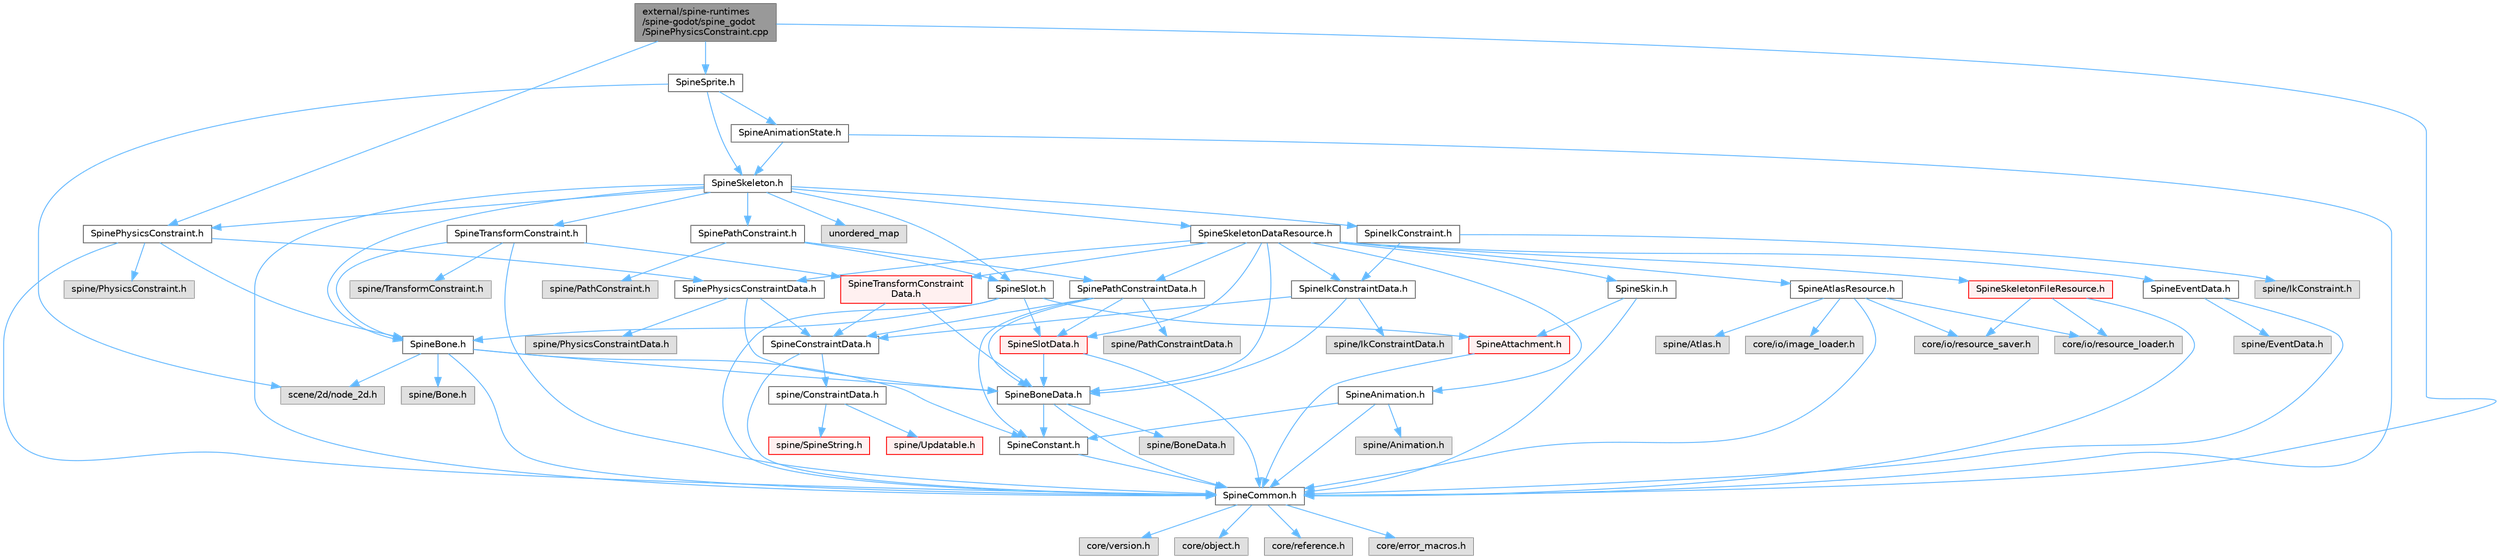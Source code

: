 digraph "external/spine-runtimes/spine-godot/spine_godot/SpinePhysicsConstraint.cpp"
{
 // LATEX_PDF_SIZE
  bgcolor="transparent";
  edge [fontname=Helvetica,fontsize=10,labelfontname=Helvetica,labelfontsize=10];
  node [fontname=Helvetica,fontsize=10,shape=box,height=0.2,width=0.4];
  Node1 [id="Node000001",label="external/spine-runtimes\l/spine-godot/spine_godot\l/SpinePhysicsConstraint.cpp",height=0.2,width=0.4,color="gray40", fillcolor="grey60", style="filled", fontcolor="black",tooltip=" "];
  Node1 -> Node2 [id="edge1_Node000001_Node000002",color="steelblue1",style="solid",tooltip=" "];
  Node2 [id="Node000002",label="SpinePhysicsConstraint.h",height=0.2,width=0.4,color="grey40", fillcolor="white", style="filled",URL="$_spine_physics_constraint_8h.html",tooltip=" "];
  Node2 -> Node3 [id="edge2_Node000002_Node000003",color="steelblue1",style="solid",tooltip=" "];
  Node3 [id="Node000003",label="SpineCommon.h",height=0.2,width=0.4,color="grey40", fillcolor="white", style="filled",URL="$_spine_common_8h.html",tooltip=" "];
  Node3 -> Node4 [id="edge3_Node000003_Node000004",color="steelblue1",style="solid",tooltip=" "];
  Node4 [id="Node000004",label="core/version.h",height=0.2,width=0.4,color="grey60", fillcolor="#E0E0E0", style="filled",tooltip=" "];
  Node3 -> Node5 [id="edge4_Node000003_Node000005",color="steelblue1",style="solid",tooltip=" "];
  Node5 [id="Node000005",label="core/object.h",height=0.2,width=0.4,color="grey60", fillcolor="#E0E0E0", style="filled",tooltip=" "];
  Node3 -> Node6 [id="edge5_Node000003_Node000006",color="steelblue1",style="solid",tooltip=" "];
  Node6 [id="Node000006",label="core/reference.h",height=0.2,width=0.4,color="grey60", fillcolor="#E0E0E0", style="filled",tooltip=" "];
  Node3 -> Node7 [id="edge6_Node000003_Node000007",color="steelblue1",style="solid",tooltip=" "];
  Node7 [id="Node000007",label="core/error_macros.h",height=0.2,width=0.4,color="grey60", fillcolor="#E0E0E0", style="filled",tooltip=" "];
  Node2 -> Node8 [id="edge7_Node000002_Node000008",color="steelblue1",style="solid",tooltip=" "];
  Node8 [id="Node000008",label="SpinePhysicsConstraintData.h",height=0.2,width=0.4,color="grey40", fillcolor="white", style="filled",URL="$_spine_physics_constraint_data_8h.html",tooltip=" "];
  Node8 -> Node9 [id="edge8_Node000008_Node000009",color="steelblue1",style="solid",tooltip=" "];
  Node9 [id="Node000009",label="SpineConstraintData.h",height=0.2,width=0.4,color="grey40", fillcolor="white", style="filled",URL="$_spine_constraint_data_8h.html",tooltip=" "];
  Node9 -> Node3 [id="edge9_Node000009_Node000003",color="steelblue1",style="solid",tooltip=" "];
  Node9 -> Node10 [id="edge10_Node000009_Node000010",color="steelblue1",style="solid",tooltip=" "];
  Node10 [id="Node000010",label="spine/ConstraintData.h",height=0.2,width=0.4,color="grey40", fillcolor="white", style="filled",URL="$_constraint_data_8h.html",tooltip=" "];
  Node10 -> Node11 [id="edge11_Node000010_Node000011",color="steelblue1",style="solid",tooltip=" "];
  Node11 [id="Node000011",label="spine/Updatable.h",height=0.2,width=0.4,color="red", fillcolor="#FFF0F0", style="filled",URL="$_updatable_8h.html",tooltip=" "];
  Node10 -> Node18 [id="edge12_Node000010_Node000018",color="steelblue1",style="solid",tooltip=" "];
  Node18 [id="Node000018",label="spine/SpineString.h",height=0.2,width=0.4,color="red", fillcolor="#FFF0F0", style="filled",URL="$_spine_string_8h.html",tooltip=" "];
  Node8 -> Node168 [id="edge13_Node000008_Node000168",color="steelblue1",style="solid",tooltip=" "];
  Node168 [id="Node000168",label="SpineBoneData.h",height=0.2,width=0.4,color="grey40", fillcolor="white", style="filled",URL="$_spine_bone_data_8h.html",tooltip=" "];
  Node168 -> Node3 [id="edge14_Node000168_Node000003",color="steelblue1",style="solid",tooltip=" "];
  Node168 -> Node169 [id="edge15_Node000168_Node000169",color="steelblue1",style="solid",tooltip=" "];
  Node169 [id="Node000169",label="SpineConstant.h",height=0.2,width=0.4,color="grey40", fillcolor="white", style="filled",URL="$_spine_constant_8h.html",tooltip=" "];
  Node169 -> Node3 [id="edge16_Node000169_Node000003",color="steelblue1",style="solid",tooltip=" "];
  Node168 -> Node170 [id="edge17_Node000168_Node000170",color="steelblue1",style="solid",tooltip=" "];
  Node170 [id="Node000170",label="spine/BoneData.h",height=0.2,width=0.4,color="grey60", fillcolor="#E0E0E0", style="filled",tooltip=" "];
  Node8 -> Node171 [id="edge18_Node000008_Node000171",color="steelblue1",style="solid",tooltip=" "];
  Node171 [id="Node000171",label="spine/PhysicsConstraintData.h",height=0.2,width=0.4,color="grey60", fillcolor="#E0E0E0", style="filled",tooltip=" "];
  Node2 -> Node172 [id="edge19_Node000002_Node000172",color="steelblue1",style="solid",tooltip=" "];
  Node172 [id="Node000172",label="SpineBone.h",height=0.2,width=0.4,color="grey40", fillcolor="white", style="filled",URL="$_spine_bone_8h.html",tooltip=" "];
  Node172 -> Node3 [id="edge20_Node000172_Node000003",color="steelblue1",style="solid",tooltip=" "];
  Node172 -> Node168 [id="edge21_Node000172_Node000168",color="steelblue1",style="solid",tooltip=" "];
  Node172 -> Node169 [id="edge22_Node000172_Node000169",color="steelblue1",style="solid",tooltip=" "];
  Node172 -> Node173 [id="edge23_Node000172_Node000173",color="steelblue1",style="solid",tooltip=" "];
  Node173 [id="Node000173",label="scene/2d/node_2d.h",height=0.2,width=0.4,color="grey60", fillcolor="#E0E0E0", style="filled",tooltip=" "];
  Node172 -> Node174 [id="edge24_Node000172_Node000174",color="steelblue1",style="solid",tooltip=" "];
  Node174 [id="Node000174",label="spine/Bone.h",height=0.2,width=0.4,color="grey60", fillcolor="#E0E0E0", style="filled",tooltip=" "];
  Node2 -> Node175 [id="edge25_Node000002_Node000175",color="steelblue1",style="solid",tooltip=" "];
  Node175 [id="Node000175",label="spine/PhysicsConstraint.h",height=0.2,width=0.4,color="grey60", fillcolor="#E0E0E0", style="filled",tooltip=" "];
  Node1 -> Node3 [id="edge26_Node000001_Node000003",color="steelblue1",style="solid",tooltip=" "];
  Node1 -> Node176 [id="edge27_Node000001_Node000176",color="steelblue1",style="solid",tooltip=" "];
  Node176 [id="Node000176",label="SpineSprite.h",height=0.2,width=0.4,color="grey40", fillcolor="white", style="filled",URL="$_spine_sprite_8h.html",tooltip=" "];
  Node176 -> Node177 [id="edge28_Node000176_Node000177",color="steelblue1",style="solid",tooltip=" "];
  Node177 [id="Node000177",label="SpineSkeleton.h",height=0.2,width=0.4,color="grey40", fillcolor="white", style="filled",URL="$_spine_skeleton_8h.html",tooltip=" "];
  Node177 -> Node3 [id="edge29_Node000177_Node000003",color="steelblue1",style="solid",tooltip=" "];
  Node177 -> Node178 [id="edge30_Node000177_Node000178",color="steelblue1",style="solid",tooltip=" "];
  Node178 [id="Node000178",label="SpineSkeletonDataResource.h",height=0.2,width=0.4,color="grey40", fillcolor="white", style="filled",URL="$_spine_skeleton_data_resource_8h.html",tooltip=" "];
  Node178 -> Node179 [id="edge31_Node000178_Node000179",color="steelblue1",style="solid",tooltip=" "];
  Node179 [id="Node000179",label="SpineAnimation.h",height=0.2,width=0.4,color="grey40", fillcolor="white", style="filled",URL="$_spine_animation_8h.html",tooltip=" "];
  Node179 -> Node3 [id="edge32_Node000179_Node000003",color="steelblue1",style="solid",tooltip=" "];
  Node179 -> Node169 [id="edge33_Node000179_Node000169",color="steelblue1",style="solid",tooltip=" "];
  Node179 -> Node180 [id="edge34_Node000179_Node000180",color="steelblue1",style="solid",tooltip=" "];
  Node180 [id="Node000180",label="spine/Animation.h",height=0.2,width=0.4,color="grey60", fillcolor="#E0E0E0", style="filled",tooltip=" "];
  Node178 -> Node181 [id="edge35_Node000178_Node000181",color="steelblue1",style="solid",tooltip=" "];
  Node181 [id="Node000181",label="SpineAtlasResource.h",height=0.2,width=0.4,color="grey40", fillcolor="white", style="filled",URL="$_spine_atlas_resource_8h.html",tooltip=" "];
  Node181 -> Node3 [id="edge36_Node000181_Node000003",color="steelblue1",style="solid",tooltip=" "];
  Node181 -> Node182 [id="edge37_Node000181_Node000182",color="steelblue1",style="solid",tooltip=" "];
  Node182 [id="Node000182",label="core/io/resource_loader.h",height=0.2,width=0.4,color="grey60", fillcolor="#E0E0E0", style="filled",tooltip=" "];
  Node181 -> Node183 [id="edge38_Node000181_Node000183",color="steelblue1",style="solid",tooltip=" "];
  Node183 [id="Node000183",label="core/io/resource_saver.h",height=0.2,width=0.4,color="grey60", fillcolor="#E0E0E0", style="filled",tooltip=" "];
  Node181 -> Node184 [id="edge39_Node000181_Node000184",color="steelblue1",style="solid",tooltip=" "];
  Node184 [id="Node000184",label="core/io/image_loader.h",height=0.2,width=0.4,color="grey60", fillcolor="#E0E0E0", style="filled",tooltip=" "];
  Node181 -> Node185 [id="edge40_Node000181_Node000185",color="steelblue1",style="solid",tooltip=" "];
  Node185 [id="Node000185",label="spine/Atlas.h",height=0.2,width=0.4,color="grey60", fillcolor="#E0E0E0", style="filled",tooltip=" "];
  Node178 -> Node168 [id="edge41_Node000178_Node000168",color="steelblue1",style="solid",tooltip=" "];
  Node178 -> Node186 [id="edge42_Node000178_Node000186",color="steelblue1",style="solid",tooltip=" "];
  Node186 [id="Node000186",label="SpineEventData.h",height=0.2,width=0.4,color="grey40", fillcolor="white", style="filled",URL="$_spine_event_data_8h.html",tooltip=" "];
  Node186 -> Node3 [id="edge43_Node000186_Node000003",color="steelblue1",style="solid",tooltip=" "];
  Node186 -> Node187 [id="edge44_Node000186_Node000187",color="steelblue1",style="solid",tooltip=" "];
  Node187 [id="Node000187",label="spine/EventData.h",height=0.2,width=0.4,color="grey60", fillcolor="#E0E0E0", style="filled",tooltip=" "];
  Node178 -> Node188 [id="edge45_Node000178_Node000188",color="steelblue1",style="solid",tooltip=" "];
  Node188 [id="Node000188",label="SpineIkConstraintData.h",height=0.2,width=0.4,color="grey40", fillcolor="white", style="filled",URL="$_spine_ik_constraint_data_8h.html",tooltip=" "];
  Node188 -> Node9 [id="edge46_Node000188_Node000009",color="steelblue1",style="solid",tooltip=" "];
  Node188 -> Node168 [id="edge47_Node000188_Node000168",color="steelblue1",style="solid",tooltip=" "];
  Node188 -> Node189 [id="edge48_Node000188_Node000189",color="steelblue1",style="solid",tooltip=" "];
  Node189 [id="Node000189",label="spine/IkConstraintData.h",height=0.2,width=0.4,color="grey60", fillcolor="#E0E0E0", style="filled",tooltip=" "];
  Node178 -> Node190 [id="edge49_Node000178_Node000190",color="steelblue1",style="solid",tooltip=" "];
  Node190 [id="Node000190",label="SpinePathConstraintData.h",height=0.2,width=0.4,color="grey40", fillcolor="white", style="filled",URL="$_spine_path_constraint_data_8h.html",tooltip=" "];
  Node190 -> Node9 [id="edge50_Node000190_Node000009",color="steelblue1",style="solid",tooltip=" "];
  Node190 -> Node169 [id="edge51_Node000190_Node000169",color="steelblue1",style="solid",tooltip=" "];
  Node190 -> Node168 [id="edge52_Node000190_Node000168",color="steelblue1",style="solid",tooltip=" "];
  Node190 -> Node191 [id="edge53_Node000190_Node000191",color="steelblue1",style="solid",tooltip=" "];
  Node191 [id="Node000191",label="SpineSlotData.h",height=0.2,width=0.4,color="red", fillcolor="#FFF0F0", style="filled",URL="$_spine_slot_data_8h.html",tooltip=" "];
  Node191 -> Node3 [id="edge54_Node000191_Node000003",color="steelblue1",style="solid",tooltip=" "];
  Node191 -> Node168 [id="edge55_Node000191_Node000168",color="steelblue1",style="solid",tooltip=" "];
  Node190 -> Node193 [id="edge56_Node000190_Node000193",color="steelblue1",style="solid",tooltip=" "];
  Node193 [id="Node000193",label="spine/PathConstraintData.h",height=0.2,width=0.4,color="grey60", fillcolor="#E0E0E0", style="filled",tooltip=" "];
  Node178 -> Node8 [id="edge57_Node000178_Node000008",color="steelblue1",style="solid",tooltip=" "];
  Node178 -> Node194 [id="edge58_Node000178_Node000194",color="steelblue1",style="solid",tooltip=" "];
  Node194 [id="Node000194",label="SpineSkeletonFileResource.h",height=0.2,width=0.4,color="red", fillcolor="#FFF0F0", style="filled",URL="$_spine_skeleton_file_resource_8h.html",tooltip=" "];
  Node194 -> Node3 [id="edge59_Node000194_Node000003",color="steelblue1",style="solid",tooltip=" "];
  Node194 -> Node182 [id="edge60_Node000194_Node000182",color="steelblue1",style="solid",tooltip=" "];
  Node194 -> Node183 [id="edge61_Node000194_Node000183",color="steelblue1",style="solid",tooltip=" "];
  Node178 -> Node197 [id="edge62_Node000178_Node000197",color="steelblue1",style="solid",tooltip=" "];
  Node197 [id="Node000197",label="SpineSkin.h",height=0.2,width=0.4,color="grey40", fillcolor="white", style="filled",URL="$_spine_skin_8h.html",tooltip=" "];
  Node197 -> Node3 [id="edge63_Node000197_Node000003",color="steelblue1",style="solid",tooltip=" "];
  Node197 -> Node198 [id="edge64_Node000197_Node000198",color="steelblue1",style="solid",tooltip=" "];
  Node198 [id="Node000198",label="SpineAttachment.h",height=0.2,width=0.4,color="red", fillcolor="#FFF0F0", style="filled",URL="$_spine_attachment_8h.html",tooltip=" "];
  Node198 -> Node3 [id="edge65_Node000198_Node000003",color="steelblue1",style="solid",tooltip=" "];
  Node178 -> Node191 [id="edge66_Node000178_Node000191",color="steelblue1",style="solid",tooltip=" "];
  Node178 -> Node201 [id="edge67_Node000178_Node000201",color="steelblue1",style="solid",tooltip=" "];
  Node201 [id="Node000201",label="SpineTransformConstraint\lData.h",height=0.2,width=0.4,color="red", fillcolor="#FFF0F0", style="filled",URL="$_spine_transform_constraint_data_8h.html",tooltip=" "];
  Node201 -> Node9 [id="edge68_Node000201_Node000009",color="steelblue1",style="solid",tooltip=" "];
  Node201 -> Node168 [id="edge69_Node000201_Node000168",color="steelblue1",style="solid",tooltip=" "];
  Node177 -> Node172 [id="edge70_Node000177_Node000172",color="steelblue1",style="solid",tooltip=" "];
  Node177 -> Node203 [id="edge71_Node000177_Node000203",color="steelblue1",style="solid",tooltip=" "];
  Node203 [id="Node000203",label="SpineSlot.h",height=0.2,width=0.4,color="grey40", fillcolor="white", style="filled",URL="$_spine_slot_8h.html",tooltip=" "];
  Node203 -> Node3 [id="edge72_Node000203_Node000003",color="steelblue1",style="solid",tooltip=" "];
  Node203 -> Node191 [id="edge73_Node000203_Node000191",color="steelblue1",style="solid",tooltip=" "];
  Node203 -> Node198 [id="edge74_Node000203_Node000198",color="steelblue1",style="solid",tooltip=" "];
  Node203 -> Node172 [id="edge75_Node000203_Node000172",color="steelblue1",style="solid",tooltip=" "];
  Node177 -> Node204 [id="edge76_Node000177_Node000204",color="steelblue1",style="solid",tooltip=" "];
  Node204 [id="Node000204",label="SpineIkConstraint.h",height=0.2,width=0.4,color="grey40", fillcolor="white", style="filled",URL="$_spine_ik_constraint_8h.html",tooltip=" "];
  Node204 -> Node188 [id="edge77_Node000204_Node000188",color="steelblue1",style="solid",tooltip=" "];
  Node204 -> Node205 [id="edge78_Node000204_Node000205",color="steelblue1",style="solid",tooltip=" "];
  Node205 [id="Node000205",label="spine/IkConstraint.h",height=0.2,width=0.4,color="grey60", fillcolor="#E0E0E0", style="filled",tooltip=" "];
  Node177 -> Node206 [id="edge79_Node000177_Node000206",color="steelblue1",style="solid",tooltip=" "];
  Node206 [id="Node000206",label="SpineTransformConstraint.h",height=0.2,width=0.4,color="grey40", fillcolor="white", style="filled",URL="$_spine_transform_constraint_8h.html",tooltip=" "];
  Node206 -> Node3 [id="edge80_Node000206_Node000003",color="steelblue1",style="solid",tooltip=" "];
  Node206 -> Node201 [id="edge81_Node000206_Node000201",color="steelblue1",style="solid",tooltip=" "];
  Node206 -> Node172 [id="edge82_Node000206_Node000172",color="steelblue1",style="solid",tooltip=" "];
  Node206 -> Node207 [id="edge83_Node000206_Node000207",color="steelblue1",style="solid",tooltip=" "];
  Node207 [id="Node000207",label="spine/TransformConstraint.h",height=0.2,width=0.4,color="grey60", fillcolor="#E0E0E0", style="filled",tooltip=" "];
  Node177 -> Node208 [id="edge84_Node000177_Node000208",color="steelblue1",style="solid",tooltip=" "];
  Node208 [id="Node000208",label="SpinePathConstraint.h",height=0.2,width=0.4,color="grey40", fillcolor="white", style="filled",URL="$_spine_path_constraint_8h.html",tooltip=" "];
  Node208 -> Node190 [id="edge85_Node000208_Node000190",color="steelblue1",style="solid",tooltip=" "];
  Node208 -> Node203 [id="edge86_Node000208_Node000203",color="steelblue1",style="solid",tooltip=" "];
  Node208 -> Node209 [id="edge87_Node000208_Node000209",color="steelblue1",style="solid",tooltip=" "];
  Node209 [id="Node000209",label="spine/PathConstraint.h",height=0.2,width=0.4,color="grey60", fillcolor="#E0E0E0", style="filled",tooltip=" "];
  Node177 -> Node2 [id="edge88_Node000177_Node000002",color="steelblue1",style="solid",tooltip=" "];
  Node177 -> Node210 [id="edge89_Node000177_Node000210",color="steelblue1",style="solid",tooltip=" "];
  Node210 [id="Node000210",label="unordered_map",height=0.2,width=0.4,color="grey60", fillcolor="#E0E0E0", style="filled",tooltip=" "];
  Node176 -> Node211 [id="edge90_Node000176_Node000211",color="steelblue1",style="solid",tooltip=" "];
  Node211 [id="Node000211",label="SpineAnimationState.h",height=0.2,width=0.4,color="grey40", fillcolor="white", style="filled",URL="$_spine_animation_state_8h.html",tooltip=" "];
  Node211 -> Node3 [id="edge91_Node000211_Node000003",color="steelblue1",style="solid",tooltip=" "];
  Node211 -> Node177 [id="edge92_Node000211_Node000177",color="steelblue1",style="solid",tooltip=" "];
  Node176 -> Node173 [id="edge93_Node000176_Node000173",color="steelblue1",style="solid",tooltip=" "];
}
